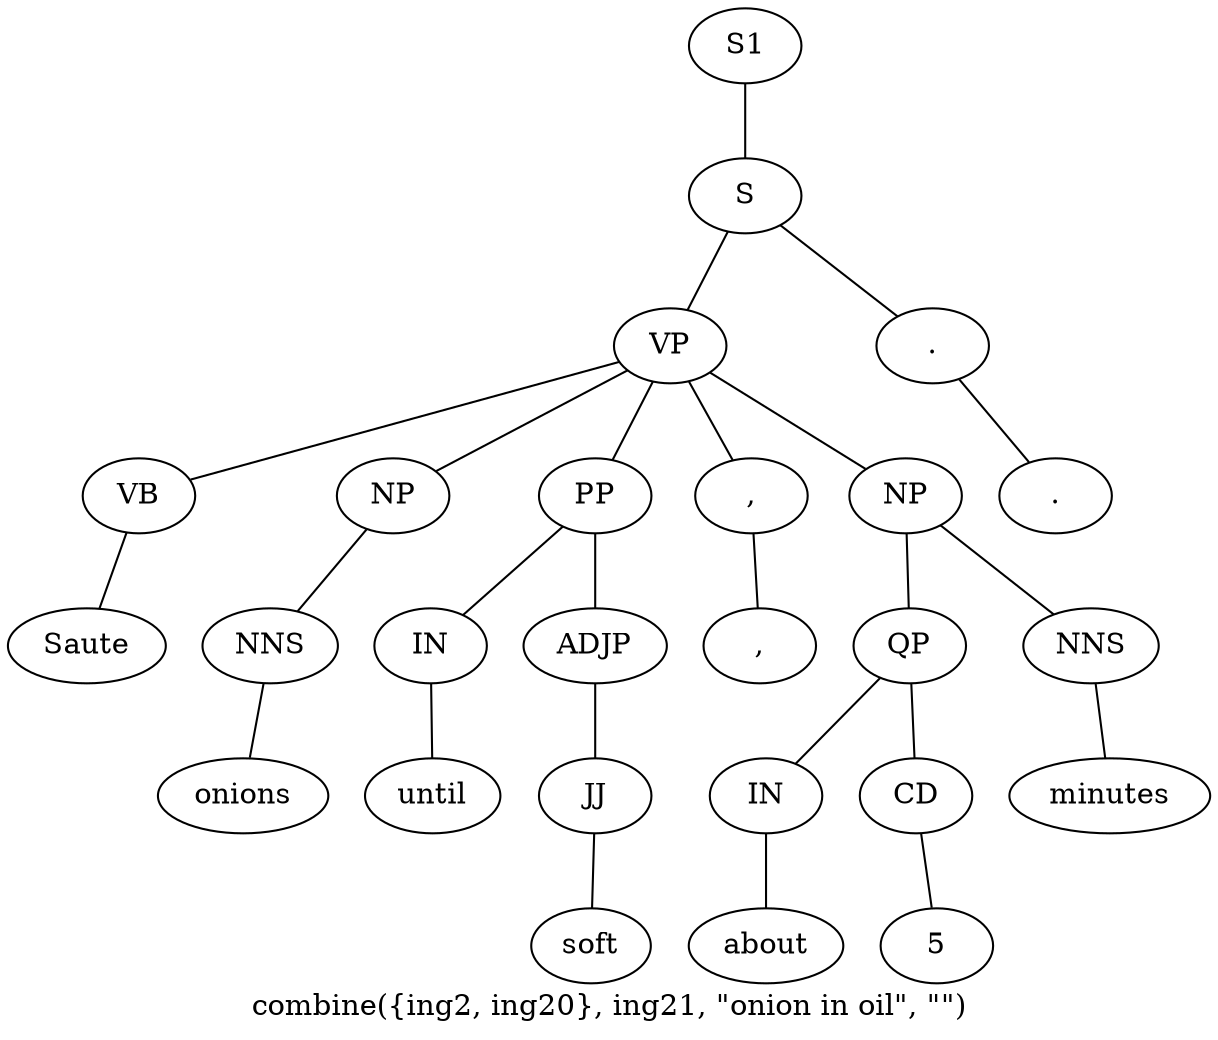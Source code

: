 graph SyntaxGraph {
	label = "combine({ing2, ing20}, ing21, \"onion in oil\", \"\")";
	Node0 [label="S1"];
	Node1 [label="S"];
	Node2 [label="VP"];
	Node3 [label="VB"];
	Node4 [label="Saute"];
	Node5 [label="NP"];
	Node6 [label="NNS"];
	Node7 [label="onions"];
	Node8 [label="PP"];
	Node9 [label="IN"];
	Node10 [label="until"];
	Node11 [label="ADJP"];
	Node12 [label="JJ"];
	Node13 [label="soft"];
	Node14 [label=","];
	Node15 [label=","];
	Node16 [label="NP"];
	Node17 [label="QP"];
	Node18 [label="IN"];
	Node19 [label="about"];
	Node20 [label="CD"];
	Node21 [label="5"];
	Node22 [label="NNS"];
	Node23 [label="minutes"];
	Node24 [label="."];
	Node25 [label="."];

	Node0 -- Node1;
	Node1 -- Node2;
	Node1 -- Node24;
	Node2 -- Node3;
	Node2 -- Node5;
	Node2 -- Node8;
	Node2 -- Node14;
	Node2 -- Node16;
	Node3 -- Node4;
	Node5 -- Node6;
	Node6 -- Node7;
	Node8 -- Node9;
	Node8 -- Node11;
	Node9 -- Node10;
	Node11 -- Node12;
	Node12 -- Node13;
	Node14 -- Node15;
	Node16 -- Node17;
	Node16 -- Node22;
	Node17 -- Node18;
	Node17 -- Node20;
	Node18 -- Node19;
	Node20 -- Node21;
	Node22 -- Node23;
	Node24 -- Node25;
}